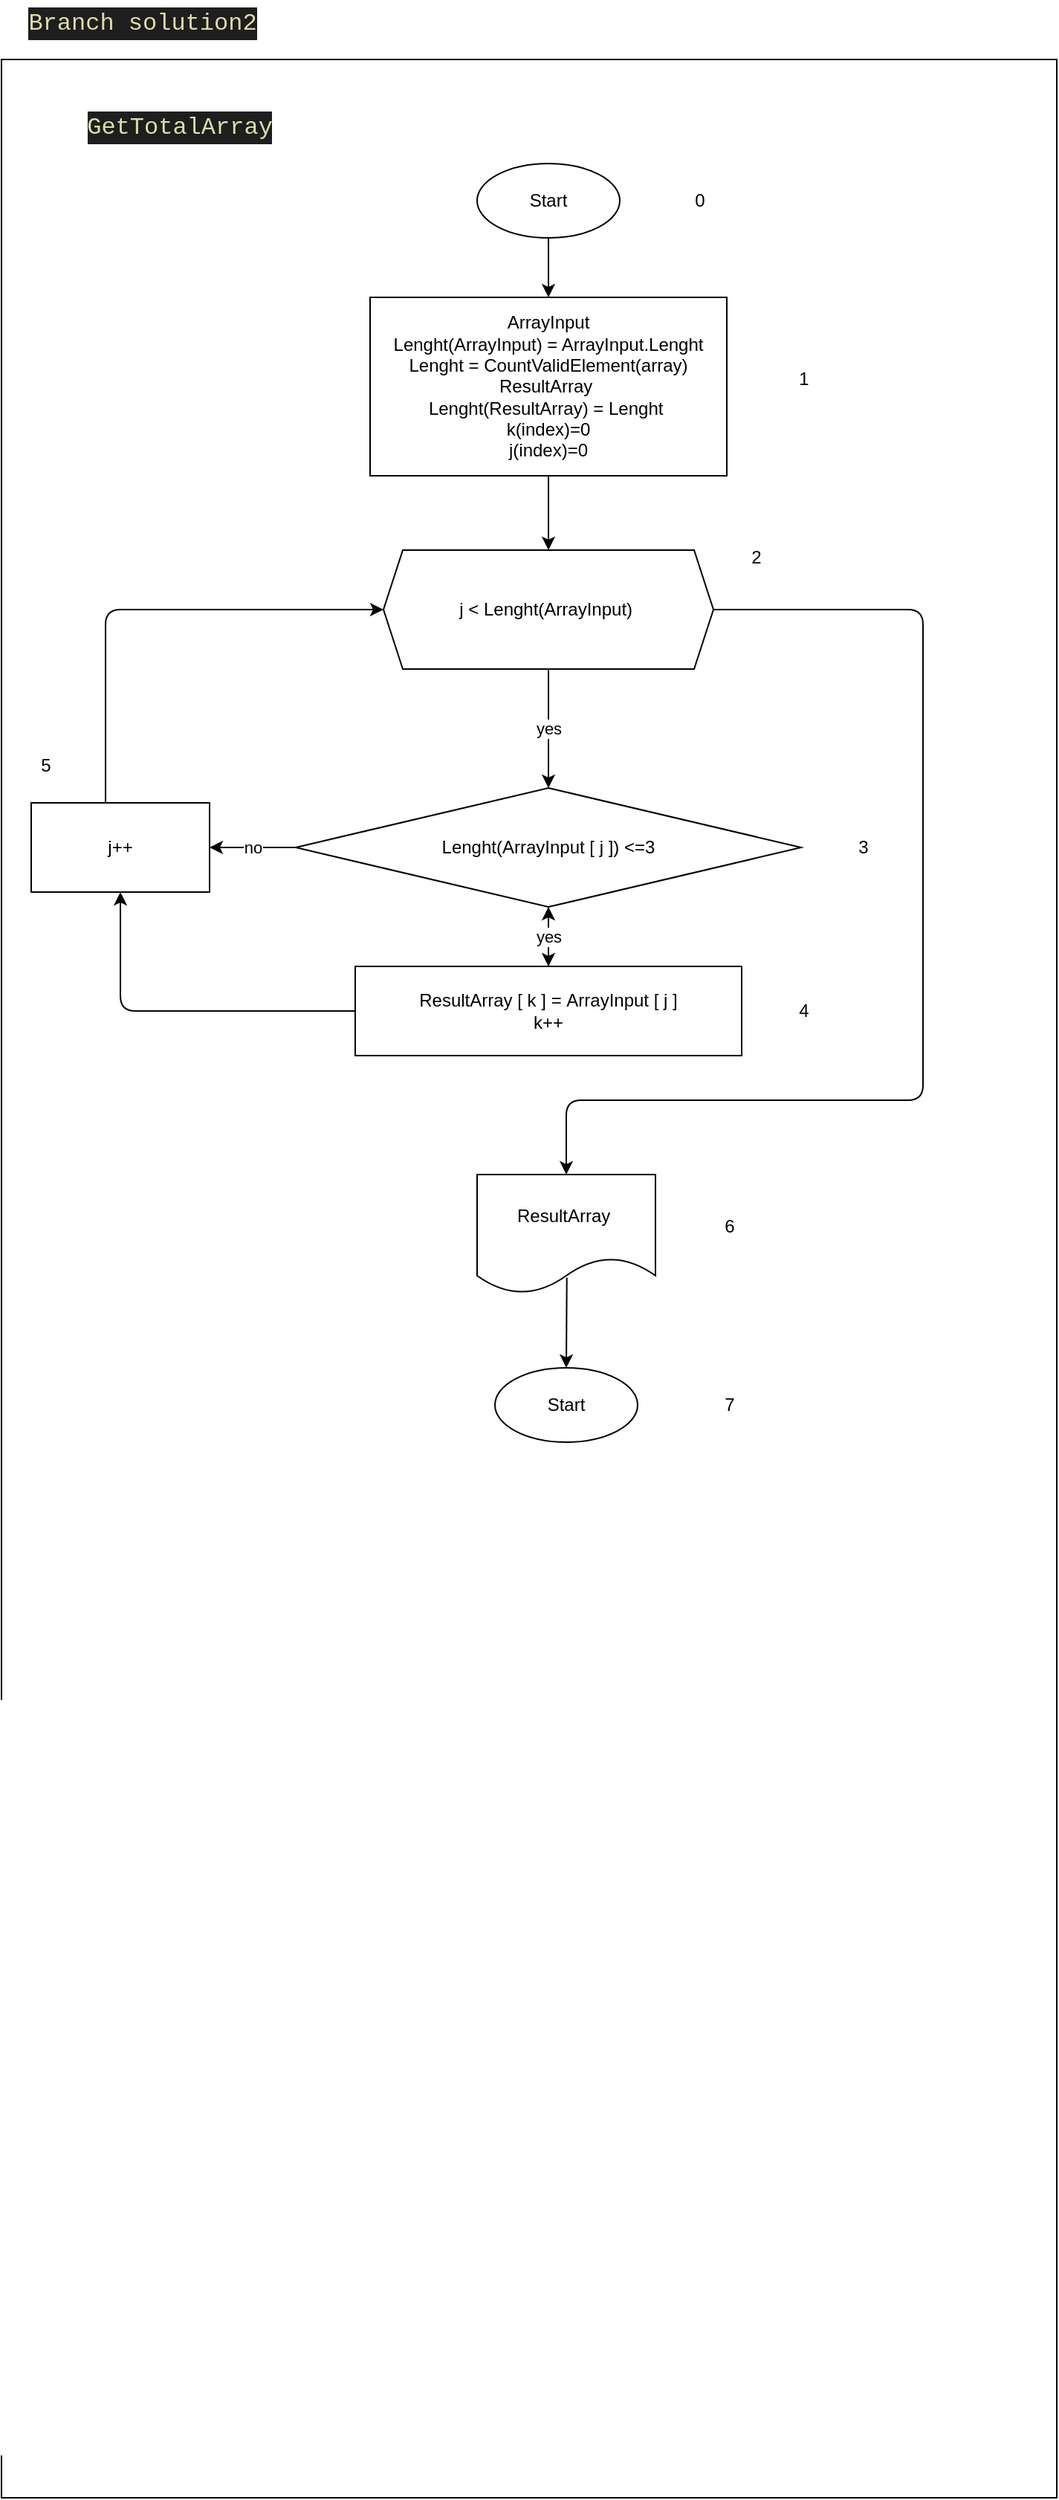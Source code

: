 <mxfile>
    <diagram id="S0TrfkpDzc9_Vr96wrS0" name="Страница 1">
        <mxGraphModel dx="701" dy="374" grid="1" gridSize="10" guides="1" tooltips="1" connect="1" arrows="1" fold="1" page="1" pageScale="1" pageWidth="827" pageHeight="1169" math="0" shadow="0">
            <root>
                <mxCell id="0"/>
                <mxCell id="1" parent="0"/>
                <mxCell id="64" value="" style="rounded=0;whiteSpace=wrap;html=1;" vertex="1" parent="1">
                    <mxGeometry x="640" y="260" width="710" height="1640" as="geometry"/>
                </mxCell>
                <mxCell id="68" value="" style="edgeStyle=none;html=1;" edge="1" parent="1" source="63" target="67">
                    <mxGeometry relative="1" as="geometry"/>
                </mxCell>
                <mxCell id="63" value="Start" style="ellipse;whiteSpace=wrap;html=1;" vertex="1" parent="1">
                    <mxGeometry x="960" y="330" width="96" height="50" as="geometry"/>
                </mxCell>
                <mxCell id="65" value="&lt;div style=&quot;color: rgb(212 , 212 , 212) ; background-color: rgb(30 , 30 , 30) ; font-family: &amp;#34;consolas&amp;#34; , &amp;#34;courier new&amp;#34; , monospace ; font-size: 16px ; line-height: 22px&quot;&gt;&lt;span style=&quot;color: #dcdcaa&quot;&gt;GetTotalArray&lt;/span&gt;&lt;/div&gt;" style="text;html=1;strokeColor=none;fillColor=none;align=center;verticalAlign=middle;whiteSpace=wrap;rounded=0;" vertex="1" parent="1">
                    <mxGeometry x="730" y="290" width="60" height="30" as="geometry"/>
                </mxCell>
                <mxCell id="66" value="&lt;div style=&quot;background-color: rgb(30 , 30 , 30) ; font-family: &amp;#34;consolas&amp;#34; , &amp;#34;courier new&amp;#34; , monospace ; font-size: 16px ; line-height: 22px&quot;&gt;&lt;font color=&quot;#dcdcaa&quot;&gt;Branch solution2&lt;/font&gt;&lt;/div&gt;" style="text;html=1;strokeColor=none;fillColor=none;align=center;verticalAlign=middle;whiteSpace=wrap;rounded=0;" vertex="1" parent="1">
                    <mxGeometry x="650" y="220" width="170" height="30" as="geometry"/>
                </mxCell>
                <mxCell id="70" value="" style="edgeStyle=none;html=1;" edge="1" parent="1" source="67" target="69">
                    <mxGeometry relative="1" as="geometry"/>
                </mxCell>
                <mxCell id="67" value="ArrayInput&lt;br&gt;Lenght(ArrayInput) = ArrayInput.Lenght&lt;br&gt;Lenght = CountValidElement(array)&lt;br&gt;ResultArray&amp;nbsp;&lt;br&gt;Lenght(ResultArray) = Lenght&amp;nbsp;&lt;br&gt;k(index)=0&lt;br&gt;j(index)=0" style="whiteSpace=wrap;html=1;" vertex="1" parent="1">
                    <mxGeometry x="888" y="420" width="240" height="120" as="geometry"/>
                </mxCell>
                <mxCell id="73" value="yes" style="edgeStyle=none;html=1;" edge="1" parent="1" source="69" target="72">
                    <mxGeometry relative="1" as="geometry"/>
                </mxCell>
                <mxCell id="69" value="j &amp;lt; Lenght(ArrayInput)&amp;nbsp;" style="shape=hexagon;perimeter=hexagonPerimeter2;whiteSpace=wrap;html=1;fixedSize=1;size=13;" vertex="1" parent="1">
                    <mxGeometry x="897" y="590" width="222" height="80" as="geometry"/>
                </mxCell>
                <mxCell id="76" value="" style="edgeStyle=none;html=1;" edge="1" parent="1" source="72" target="75">
                    <mxGeometry relative="1" as="geometry"/>
                </mxCell>
                <mxCell id="86" value="no" style="edgeStyle=none;html=1;entryX=1;entryY=0.5;entryDx=0;entryDy=0;" edge="1" parent="1" source="72" target="84">
                    <mxGeometry relative="1" as="geometry"/>
                </mxCell>
                <mxCell id="72" value="&lt;span&gt;Lenght(ArrayInput [ j ]) &amp;lt;=3&lt;/span&gt;" style="rhombus;whiteSpace=wrap;html=1;" vertex="1" parent="1">
                    <mxGeometry x="838" y="750" width="340" height="80" as="geometry"/>
                </mxCell>
                <mxCell id="78" value="yes" style="edgeStyle=none;html=1;" edge="1" parent="1" source="75" target="72">
                    <mxGeometry relative="1" as="geometry"/>
                </mxCell>
                <mxCell id="85" value="" style="edgeStyle=none;html=1;" edge="1" parent="1" source="75" target="84">
                    <mxGeometry relative="1" as="geometry">
                        <Array as="points">
                            <mxPoint x="720" y="900"/>
                        </Array>
                    </mxGeometry>
                </mxCell>
                <mxCell id="75" value="&lt;span&gt;ResultArray [ k ] =&amp;nbsp;&lt;/span&gt;ArrayInput [ j ]&lt;br&gt;k++" style="whiteSpace=wrap;html=1;" vertex="1" parent="1">
                    <mxGeometry x="878" y="870" width="260" height="60" as="geometry"/>
                </mxCell>
                <mxCell id="84" value="j++" style="whiteSpace=wrap;html=1;" vertex="1" parent="1">
                    <mxGeometry x="660" y="760" width="120" height="60" as="geometry"/>
                </mxCell>
                <mxCell id="89" value="" style="endArrow=classic;html=1;strokeColor=default;entryX=0;entryY=0.5;entryDx=0;entryDy=0;" edge="1" parent="1" target="69">
                    <mxGeometry width="50" height="50" relative="1" as="geometry">
                        <mxPoint x="710" y="760" as="sourcePoint"/>
                        <mxPoint x="760" y="710" as="targetPoint"/>
                        <Array as="points">
                            <mxPoint x="710" y="630"/>
                        </Array>
                    </mxGeometry>
                </mxCell>
                <mxCell id="90" value="&lt;span&gt;ResultArray&amp;nbsp;&lt;/span&gt;" style="shape=document;whiteSpace=wrap;html=1;boundedLbl=1;" vertex="1" parent="1">
                    <mxGeometry x="960" y="1010" width="120" height="80" as="geometry"/>
                </mxCell>
                <mxCell id="92" value="" style="endArrow=classic;html=1;strokeColor=default;exitX=1;exitY=0.5;exitDx=0;exitDy=0;entryX=0.5;entryY=0;entryDx=0;entryDy=0;" edge="1" parent="1" source="69" target="90">
                    <mxGeometry width="50" height="50" relative="1" as="geometry">
                        <mxPoint x="1160" y="650" as="sourcePoint"/>
                        <mxPoint x="1210" y="600" as="targetPoint"/>
                        <Array as="points">
                            <mxPoint x="1260" y="630"/>
                            <mxPoint x="1260" y="820"/>
                            <mxPoint x="1260" y="960"/>
                            <mxPoint x="1020" y="960"/>
                        </Array>
                    </mxGeometry>
                </mxCell>
                <mxCell id="94" value="Start" style="ellipse;whiteSpace=wrap;html=1;" vertex="1" parent="1">
                    <mxGeometry x="972" y="1140" width="96" height="50" as="geometry"/>
                </mxCell>
                <mxCell id="95" value="" style="endArrow=classic;html=1;strokeColor=default;entryX=0.5;entryY=0;entryDx=0;entryDy=0;exitX=0.503;exitY=0.867;exitDx=0;exitDy=0;exitPerimeter=0;" edge="1" parent="1" source="90" target="94">
                    <mxGeometry width="50" height="50" relative="1" as="geometry">
                        <mxPoint x="990" y="1130" as="sourcePoint"/>
                        <mxPoint x="1040" y="1080" as="targetPoint"/>
                    </mxGeometry>
                </mxCell>
                <mxCell id="96" value="0" style="text;html=1;strokeColor=none;fillColor=none;align=center;verticalAlign=middle;whiteSpace=wrap;rounded=0;" vertex="1" parent="1">
                    <mxGeometry x="1080" y="340" width="60" height="30" as="geometry"/>
                </mxCell>
                <mxCell id="97" value="1" style="text;html=1;strokeColor=none;fillColor=none;align=center;verticalAlign=middle;whiteSpace=wrap;rounded=0;" vertex="1" parent="1">
                    <mxGeometry x="1150" y="460" width="60" height="30" as="geometry"/>
                </mxCell>
                <mxCell id="98" value="2" style="text;html=1;strokeColor=none;fillColor=none;align=center;verticalAlign=middle;whiteSpace=wrap;rounded=0;" vertex="1" parent="1">
                    <mxGeometry x="1118" y="580" width="60" height="30" as="geometry"/>
                </mxCell>
                <mxCell id="99" value="3" style="text;html=1;strokeColor=none;fillColor=none;align=center;verticalAlign=middle;whiteSpace=wrap;rounded=0;" vertex="1" parent="1">
                    <mxGeometry x="1190" y="775" width="60" height="30" as="geometry"/>
                </mxCell>
                <mxCell id="100" value="4" style="text;html=1;strokeColor=none;fillColor=none;align=center;verticalAlign=middle;whiteSpace=wrap;rounded=0;" vertex="1" parent="1">
                    <mxGeometry x="1150" y="885" width="60" height="30" as="geometry"/>
                </mxCell>
                <mxCell id="101" value="5" style="text;html=1;strokeColor=none;fillColor=none;align=center;verticalAlign=middle;whiteSpace=wrap;rounded=0;" vertex="1" parent="1">
                    <mxGeometry x="640" y="720" width="60" height="30" as="geometry"/>
                </mxCell>
                <mxCell id="102" value="6" style="text;html=1;strokeColor=none;fillColor=none;align=center;verticalAlign=middle;whiteSpace=wrap;rounded=0;" vertex="1" parent="1">
                    <mxGeometry x="1100" y="1030" width="60" height="30" as="geometry"/>
                </mxCell>
                <mxCell id="103" value="7" style="text;html=1;strokeColor=none;fillColor=none;align=center;verticalAlign=middle;whiteSpace=wrap;rounded=0;" vertex="1" parent="1">
                    <mxGeometry x="1100" y="1150" width="60" height="30" as="geometry"/>
                </mxCell>
            </root>
        </mxGraphModel>
    </diagram>
</mxfile>